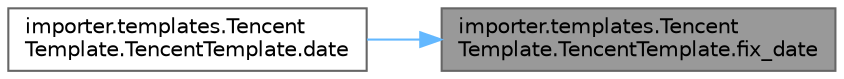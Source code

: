 digraph "importer.templates.TencentTemplate.TencentTemplate.fix_date"
{
 // LATEX_PDF_SIZE
  bgcolor="transparent";
  edge [fontname=Helvetica,fontsize=10,labelfontname=Helvetica,labelfontsize=10];
  node [fontname=Helvetica,fontsize=10,shape=box,height=0.2,width=0.4];
  rankdir="RL";
  Node1 [id="Node000001",label="importer.templates.Tencent\lTemplate.TencentTemplate.fix_date",height=0.2,width=0.4,color="gray40", fillcolor="grey60", style="filled", fontcolor="black",tooltip=" "];
  Node1 -> Node2 [id="edge1_Node000001_Node000002",dir="back",color="steelblue1",style="solid",tooltip=" "];
  Node2 [id="Node000002",label="importer.templates.Tencent\lTemplate.TencentTemplate.date",height=0.2,width=0.4,color="grey40", fillcolor="white", style="filled",URL="$classimporter_1_1templates_1_1_tencent_template_1_1_tencent_template.html#a0a6fd94436fe0703427461325b979eff",tooltip=" "];
}
